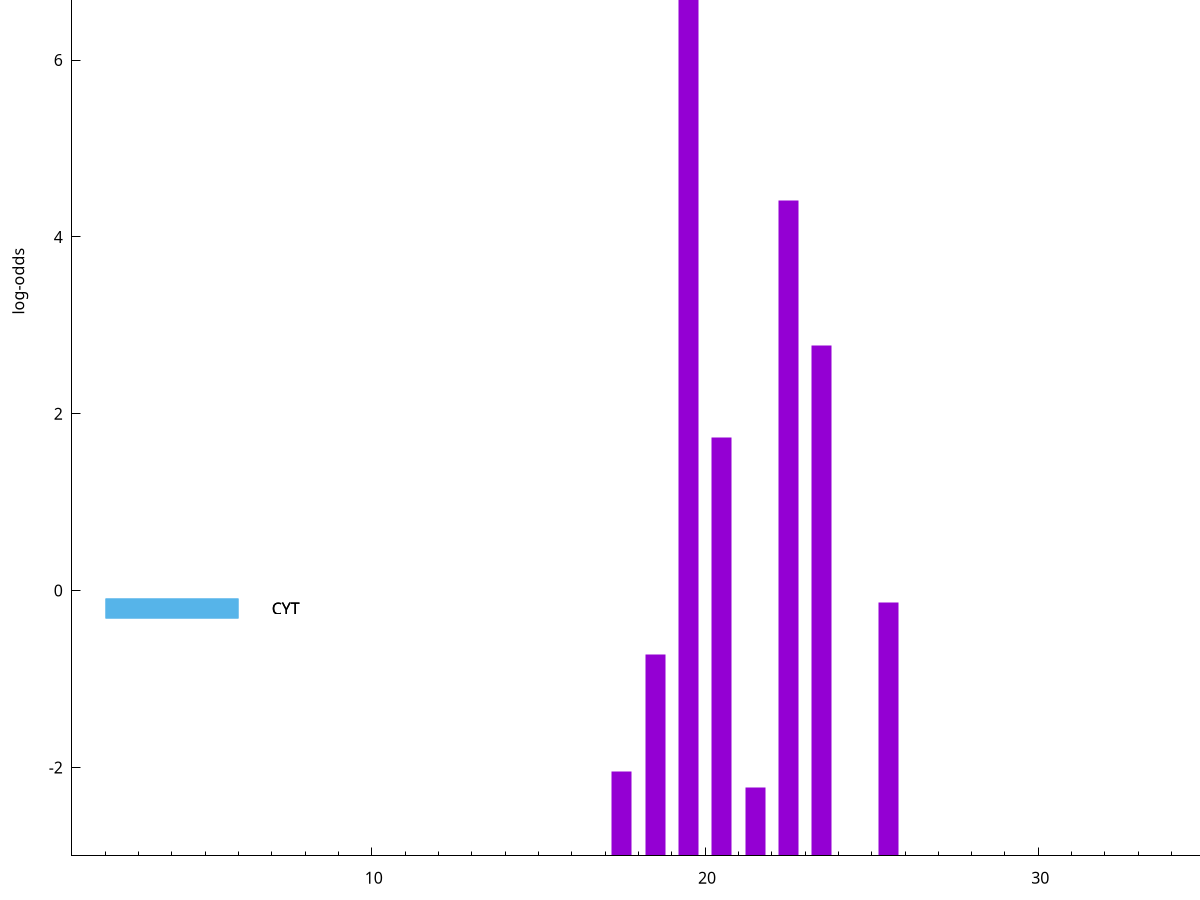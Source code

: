 set title "LipoP predictions for SRR3982229.gff"
set size 2., 1.4
set xrange [1:70] 
set mxtics 10
set yrange [-3:10]
set y2range [0:13]
set ylabel "log-odds"
set term postscript eps color solid "Helvetica" 30
set output "SRR3982229.gff4.eps"
set arrow from 2,8.88752 to 6,8.88752 nohead lt 1 lw 20
set label "SpI" at 7,8.88752
set arrow from 2,-0.200913 to 6,-0.200913 nohead lt 3 lw 20
set label "CYT" at 7,-0.200913
set arrow from 2,-0.200913 to 6,-0.200913 nohead lt 3 lw 20
set label "CYT" at 7,-0.200913
set arrow from 2,8.88752 to 6,8.88752 nohead lt 1 lw 20
set label "SpI" at 7,8.88752
# NOTE: The scores below are the log-odds scores with the threshold
# NOTE: subtracted (a hack to make gnuplot make the histogram all
# NOTE: look nice).
plot "-" axes x1y2 title "" with impulses lt 1 lw 20
19.500000 11.781940
22.500000 7.410710
23.500000 5.767250
20.500000 4.729610
25.500000 2.869995
18.500000 2.275031
17.500000 0.958640
21.500000 0.770410
e
exit
